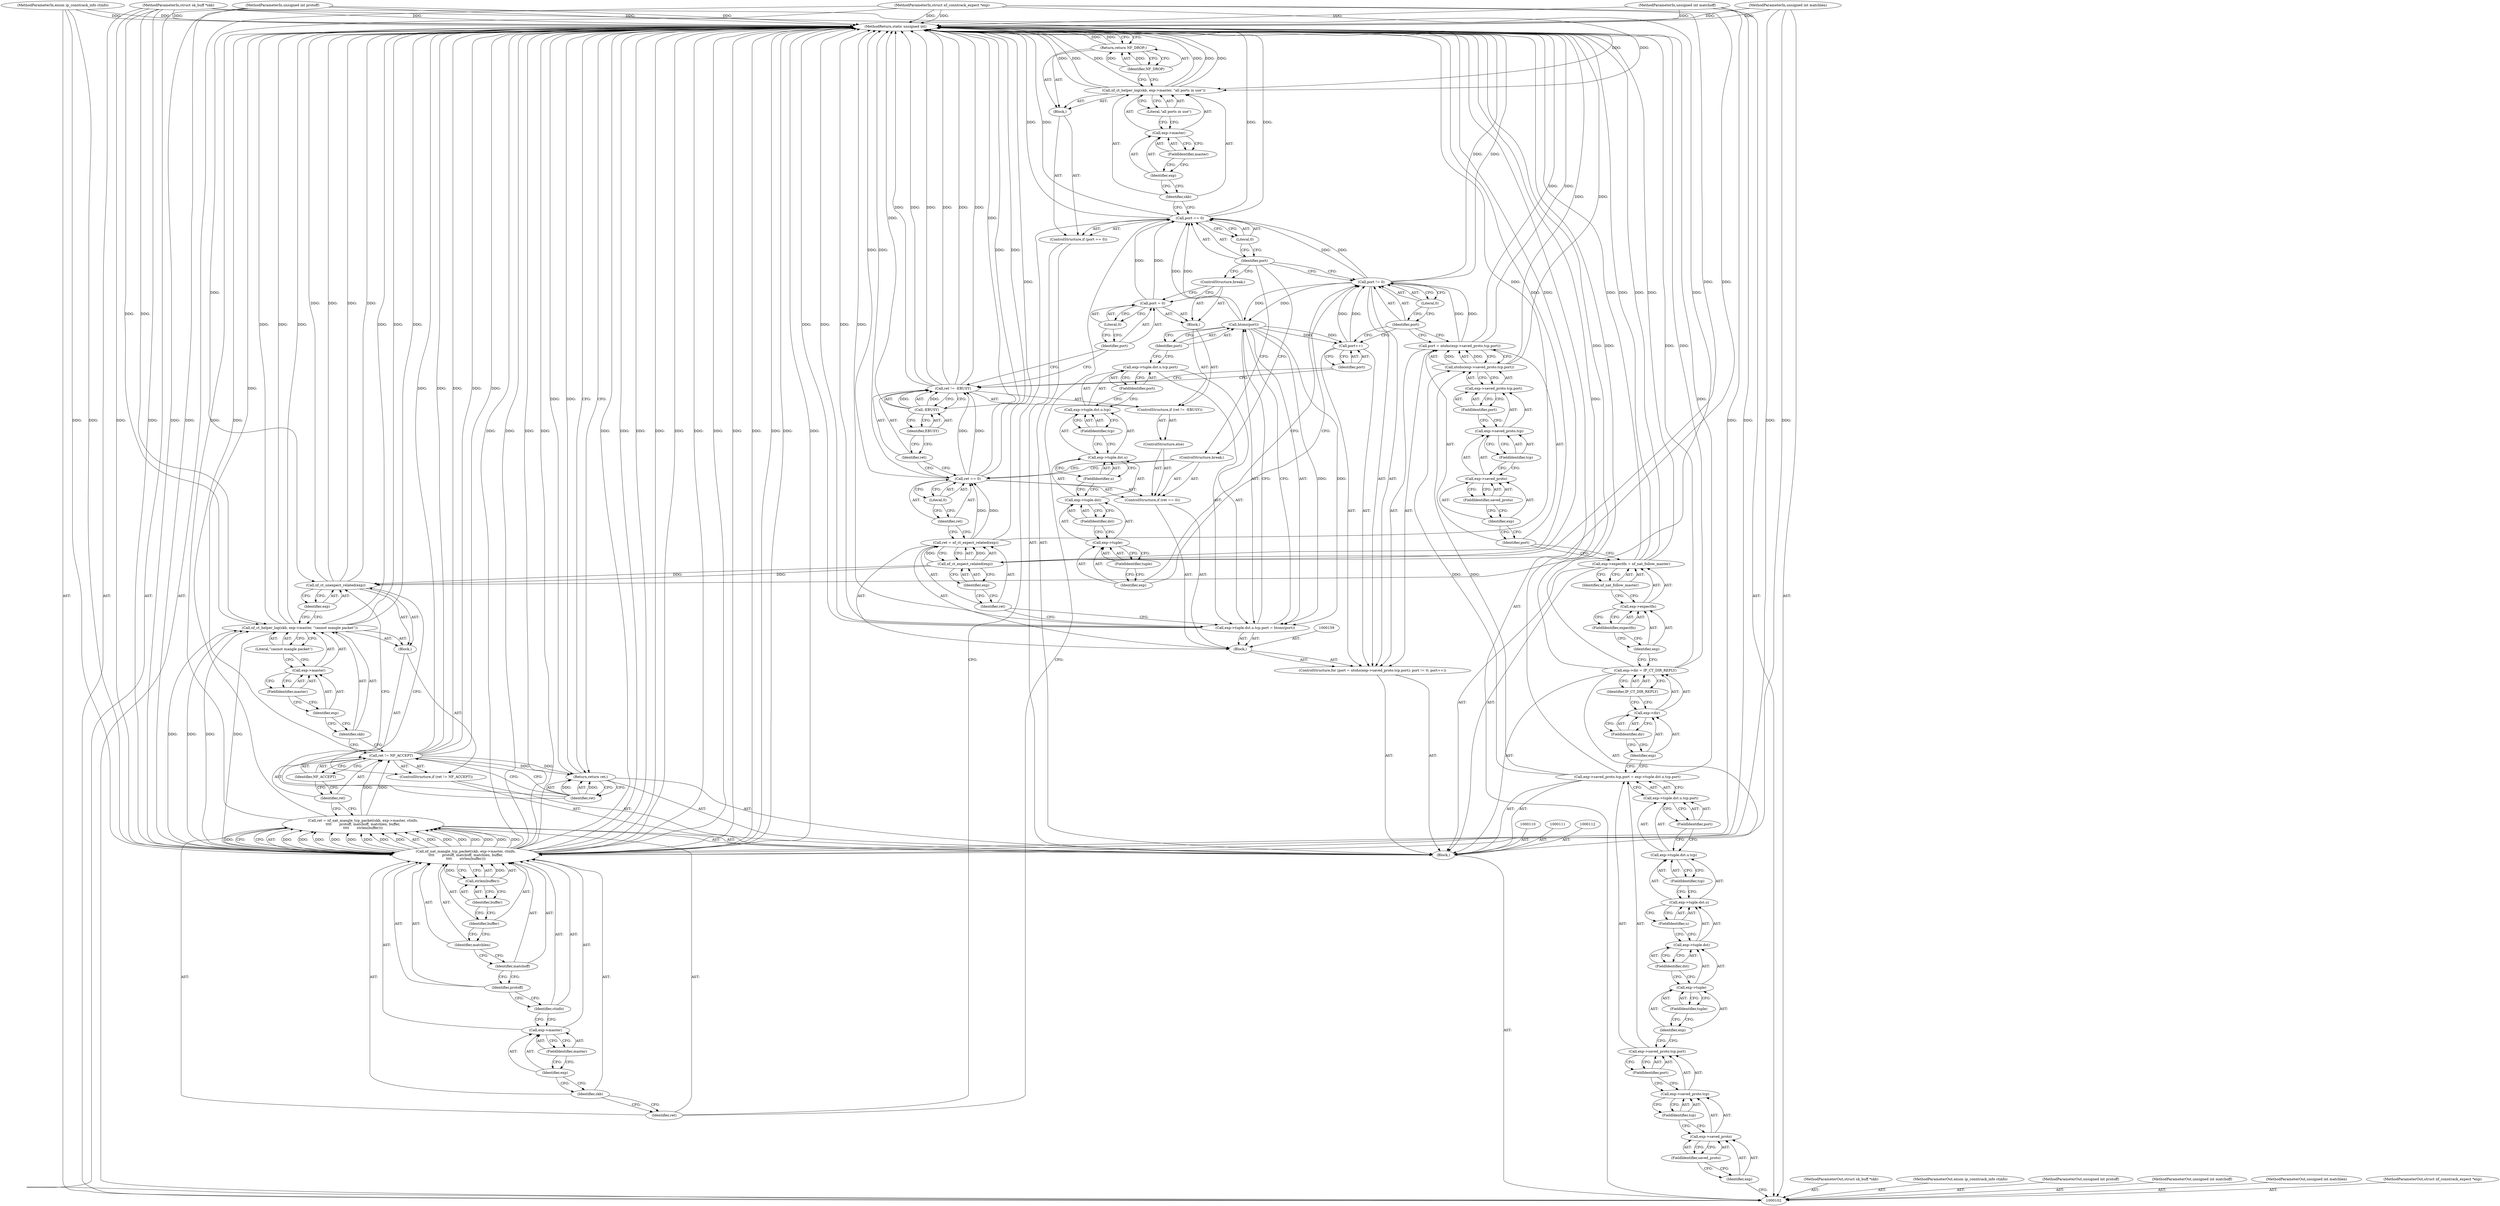 digraph "1_linux_2690d97ade05c5325cbf7c72b94b90d265659886" {
"1000236" [label="(MethodReturn,static unsigned int)"];
"1000103" [label="(MethodParameterIn,struct sk_buff *skb)"];
"1000319" [label="(MethodParameterOut,struct sk_buff *skb)"];
"1000119" [label="(FieldIdentifier,tcp)"];
"1000113" [label="(Call,exp->saved_proto.tcp.port = exp->tuple.dst.u.tcp.port)"];
"1000114" [label="(Call,exp->saved_proto.tcp.port)"];
"1000115" [label="(Call,exp->saved_proto.tcp)"];
"1000116" [label="(Call,exp->saved_proto)"];
"1000117" [label="(Identifier,exp)"];
"1000120" [label="(FieldIdentifier,port)"];
"1000121" [label="(Call,exp->tuple.dst.u.tcp.port)"];
"1000122" [label="(Call,exp->tuple.dst.u.tcp)"];
"1000123" [label="(Call,exp->tuple.dst.u)"];
"1000124" [label="(Call,exp->tuple.dst)"];
"1000125" [label="(Call,exp->tuple)"];
"1000126" [label="(Identifier,exp)"];
"1000127" [label="(FieldIdentifier,tuple)"];
"1000128" [label="(FieldIdentifier,dst)"];
"1000129" [label="(FieldIdentifier,u)"];
"1000130" [label="(FieldIdentifier,tcp)"];
"1000131" [label="(FieldIdentifier,port)"];
"1000118" [label="(FieldIdentifier,saved_proto)"];
"1000136" [label="(Identifier,IP_CT_DIR_REPLY)"];
"1000132" [label="(Call,exp->dir = IP_CT_DIR_REPLY)"];
"1000133" [label="(Call,exp->dir)"];
"1000134" [label="(Identifier,exp)"];
"1000135" [label="(FieldIdentifier,dir)"];
"1000141" [label="(Identifier,nf_nat_follow_master)"];
"1000137" [label="(Call,exp->expectfn = nf_nat_follow_master)"];
"1000138" [label="(Call,exp->expectfn)"];
"1000139" [label="(Identifier,exp)"];
"1000140" [label="(FieldIdentifier,expectfn)"];
"1000142" [label="(ControlStructure,for (port = ntohs(exp->saved_proto.tcp.port); port != 0; port++))"];
"1000145" [label="(Call,ntohs(exp->saved_proto.tcp.port))"];
"1000146" [label="(Call,exp->saved_proto.tcp.port)"];
"1000147" [label="(Call,exp->saved_proto.tcp)"];
"1000148" [label="(Call,exp->saved_proto)"];
"1000149" [label="(Identifier,exp)"];
"1000150" [label="(FieldIdentifier,saved_proto)"];
"1000151" [label="(FieldIdentifier,tcp)"];
"1000152" [label="(FieldIdentifier,port)"];
"1000153" [label="(Call,port != 0)"];
"1000154" [label="(Identifier,port)"];
"1000155" [label="(Literal,0)"];
"1000156" [label="(Call,port++)"];
"1000157" [label="(Identifier,port)"];
"1000143" [label="(Call,port = ntohs(exp->saved_proto.tcp.port))"];
"1000144" [label="(Identifier,port)"];
"1000158" [label="(Block,)"];
"1000104" [label="(MethodParameterIn,enum ip_conntrack_info ctinfo)"];
"1000320" [label="(MethodParameterOut,enum ip_conntrack_info ctinfo)"];
"1000168" [label="(FieldIdentifier,dst)"];
"1000169" [label="(FieldIdentifier,u)"];
"1000170" [label="(FieldIdentifier,tcp)"];
"1000160" [label="(Call,exp->tuple.dst.u.tcp.port = htons(port))"];
"1000161" [label="(Call,exp->tuple.dst.u.tcp.port)"];
"1000162" [label="(Call,exp->tuple.dst.u.tcp)"];
"1000163" [label="(Call,exp->tuple.dst.u)"];
"1000164" [label="(Call,exp->tuple.dst)"];
"1000165" [label="(Call,exp->tuple)"];
"1000166" [label="(Identifier,exp)"];
"1000171" [label="(FieldIdentifier,port)"];
"1000172" [label="(Call,htons(port))"];
"1000173" [label="(Identifier,port)"];
"1000167" [label="(FieldIdentifier,tuple)"];
"1000174" [label="(Call,ret = nf_ct_expect_related(exp))"];
"1000175" [label="(Identifier,ret)"];
"1000177" [label="(Identifier,exp)"];
"1000176" [label="(Call,nf_ct_expect_related(exp))"];
"1000181" [label="(Literal,0)"];
"1000178" [label="(ControlStructure,if (ret == 0))"];
"1000179" [label="(Call,ret == 0)"];
"1000180" [label="(Identifier,ret)"];
"1000182" [label="(ControlStructure,break;)"];
"1000185" [label="(Call,ret != -EBUSY)"];
"1000186" [label="(Identifier,ret)"];
"1000187" [label="(Call,-EBUSY)"];
"1000188" [label="(Identifier,EBUSY)"];
"1000183" [label="(ControlStructure,else)"];
"1000189" [label="(Block,)"];
"1000184" [label="(ControlStructure,if (ret != -EBUSY))"];
"1000192" [label="(Literal,0)"];
"1000190" [label="(Call,port = 0)"];
"1000191" [label="(Identifier,port)"];
"1000193" [label="(ControlStructure,break;)"];
"1000105" [label="(MethodParameterIn,unsigned int protoff)"];
"1000321" [label="(MethodParameterOut,unsigned int protoff)"];
"1000197" [label="(Literal,0)"];
"1000198" [label="(Block,)"];
"1000194" [label="(ControlStructure,if (port == 0))"];
"1000195" [label="(Call,port == 0)"];
"1000196" [label="(Identifier,port)"];
"1000200" [label="(Identifier,skb)"];
"1000199" [label="(Call,nf_ct_helper_log(skb, exp->master, \"all ports in use\"))"];
"1000201" [label="(Call,exp->master)"];
"1000202" [label="(Identifier,exp)"];
"1000203" [label="(FieldIdentifier,master)"];
"1000204" [label="(Literal,\"all ports in use\")"];
"1000206" [label="(Identifier,NF_DROP)"];
"1000205" [label="(Return,return NF_DROP;)"];
"1000207" [label="(Call,ret = nf_nat_mangle_tcp_packet(skb, exp->master, ctinfo,\n\t\t\t\t       protoff, matchoff, matchlen, buffer,\n\t\t\t\t       strlen(buffer)))"];
"1000208" [label="(Identifier,ret)"];
"1000210" [label="(Identifier,skb)"];
"1000211" [label="(Call,exp->master)"];
"1000212" [label="(Identifier,exp)"];
"1000213" [label="(FieldIdentifier,master)"];
"1000214" [label="(Identifier,ctinfo)"];
"1000209" [label="(Call,nf_nat_mangle_tcp_packet(skb, exp->master, ctinfo,\n\t\t\t\t       protoff, matchoff, matchlen, buffer,\n\t\t\t\t       strlen(buffer)))"];
"1000215" [label="(Identifier,protoff)"];
"1000216" [label="(Identifier,matchoff)"];
"1000217" [label="(Identifier,matchlen)"];
"1000218" [label="(Identifier,buffer)"];
"1000219" [label="(Call,strlen(buffer))"];
"1000220" [label="(Identifier,buffer)"];
"1000224" [label="(Identifier,NF_ACCEPT)"];
"1000221" [label="(ControlStructure,if (ret != NF_ACCEPT))"];
"1000225" [label="(Block,)"];
"1000222" [label="(Call,ret != NF_ACCEPT)"];
"1000223" [label="(Identifier,ret)"];
"1000106" [label="(MethodParameterIn,unsigned int matchoff)"];
"1000322" [label="(MethodParameterOut,unsigned int matchoff)"];
"1000227" [label="(Identifier,skb)"];
"1000226" [label="(Call,nf_ct_helper_log(skb, exp->master, \"cannot mangle packet\"))"];
"1000228" [label="(Call,exp->master)"];
"1000229" [label="(Identifier,exp)"];
"1000230" [label="(FieldIdentifier,master)"];
"1000231" [label="(Literal,\"cannot mangle packet\")"];
"1000233" [label="(Identifier,exp)"];
"1000232" [label="(Call,nf_ct_unexpect_related(exp))"];
"1000234" [label="(Return,return ret;)"];
"1000235" [label="(Identifier,ret)"];
"1000107" [label="(MethodParameterIn,unsigned int matchlen)"];
"1000323" [label="(MethodParameterOut,unsigned int matchlen)"];
"1000108" [label="(MethodParameterIn,struct nf_conntrack_expect *exp)"];
"1000324" [label="(MethodParameterOut,struct nf_conntrack_expect *exp)"];
"1000109" [label="(Block,)"];
"1000236" -> "1000102"  [label="AST: "];
"1000236" -> "1000205"  [label="CFG: "];
"1000236" -> "1000234"  [label="CFG: "];
"1000234" -> "1000236"  [label="DDG: "];
"1000187" -> "1000236"  [label="DDG: "];
"1000185" -> "1000236"  [label="DDG: "];
"1000185" -> "1000236"  [label="DDG: "];
"1000185" -> "1000236"  [label="DDG: "];
"1000195" -> "1000236"  [label="DDG: "];
"1000195" -> "1000236"  [label="DDG: "];
"1000103" -> "1000236"  [label="DDG: "];
"1000132" -> "1000236"  [label="DDG: "];
"1000132" -> "1000236"  [label="DDG: "];
"1000160" -> "1000236"  [label="DDG: "];
"1000160" -> "1000236"  [label="DDG: "];
"1000222" -> "1000236"  [label="DDG: "];
"1000222" -> "1000236"  [label="DDG: "];
"1000222" -> "1000236"  [label="DDG: "];
"1000199" -> "1000236"  [label="DDG: "];
"1000199" -> "1000236"  [label="DDG: "];
"1000199" -> "1000236"  [label="DDG: "];
"1000226" -> "1000236"  [label="DDG: "];
"1000226" -> "1000236"  [label="DDG: "];
"1000226" -> "1000236"  [label="DDG: "];
"1000108" -> "1000236"  [label="DDG: "];
"1000207" -> "1000236"  [label="DDG: "];
"1000209" -> "1000236"  [label="DDG: "];
"1000209" -> "1000236"  [label="DDG: "];
"1000209" -> "1000236"  [label="DDG: "];
"1000209" -> "1000236"  [label="DDG: "];
"1000209" -> "1000236"  [label="DDG: "];
"1000209" -> "1000236"  [label="DDG: "];
"1000209" -> "1000236"  [label="DDG: "];
"1000209" -> "1000236"  [label="DDG: "];
"1000107" -> "1000236"  [label="DDG: "];
"1000232" -> "1000236"  [label="DDG: "];
"1000232" -> "1000236"  [label="DDG: "];
"1000179" -> "1000236"  [label="DDG: "];
"1000179" -> "1000236"  [label="DDG: "];
"1000104" -> "1000236"  [label="DDG: "];
"1000105" -> "1000236"  [label="DDG: "];
"1000137" -> "1000236"  [label="DDG: "];
"1000137" -> "1000236"  [label="DDG: "];
"1000113" -> "1000236"  [label="DDG: "];
"1000174" -> "1000236"  [label="DDG: "];
"1000153" -> "1000236"  [label="DDG: "];
"1000143" -> "1000236"  [label="DDG: "];
"1000176" -> "1000236"  [label="DDG: "];
"1000145" -> "1000236"  [label="DDG: "];
"1000106" -> "1000236"  [label="DDG: "];
"1000205" -> "1000236"  [label="DDG: "];
"1000103" -> "1000102"  [label="AST: "];
"1000103" -> "1000236"  [label="DDG: "];
"1000103" -> "1000199"  [label="DDG: "];
"1000103" -> "1000209"  [label="DDG: "];
"1000103" -> "1000226"  [label="DDG: "];
"1000319" -> "1000102"  [label="AST: "];
"1000119" -> "1000115"  [label="AST: "];
"1000119" -> "1000116"  [label="CFG: "];
"1000115" -> "1000119"  [label="CFG: "];
"1000113" -> "1000109"  [label="AST: "];
"1000113" -> "1000121"  [label="CFG: "];
"1000114" -> "1000113"  [label="AST: "];
"1000121" -> "1000113"  [label="AST: "];
"1000134" -> "1000113"  [label="CFG: "];
"1000113" -> "1000236"  [label="DDG: "];
"1000113" -> "1000145"  [label="DDG: "];
"1000114" -> "1000113"  [label="AST: "];
"1000114" -> "1000120"  [label="CFG: "];
"1000115" -> "1000114"  [label="AST: "];
"1000120" -> "1000114"  [label="AST: "];
"1000126" -> "1000114"  [label="CFG: "];
"1000115" -> "1000114"  [label="AST: "];
"1000115" -> "1000119"  [label="CFG: "];
"1000116" -> "1000115"  [label="AST: "];
"1000119" -> "1000115"  [label="AST: "];
"1000120" -> "1000115"  [label="CFG: "];
"1000116" -> "1000115"  [label="AST: "];
"1000116" -> "1000118"  [label="CFG: "];
"1000117" -> "1000116"  [label="AST: "];
"1000118" -> "1000116"  [label="AST: "];
"1000119" -> "1000116"  [label="CFG: "];
"1000117" -> "1000116"  [label="AST: "];
"1000117" -> "1000102"  [label="CFG: "];
"1000118" -> "1000117"  [label="CFG: "];
"1000120" -> "1000114"  [label="AST: "];
"1000120" -> "1000115"  [label="CFG: "];
"1000114" -> "1000120"  [label="CFG: "];
"1000121" -> "1000113"  [label="AST: "];
"1000121" -> "1000131"  [label="CFG: "];
"1000122" -> "1000121"  [label="AST: "];
"1000131" -> "1000121"  [label="AST: "];
"1000113" -> "1000121"  [label="CFG: "];
"1000122" -> "1000121"  [label="AST: "];
"1000122" -> "1000130"  [label="CFG: "];
"1000123" -> "1000122"  [label="AST: "];
"1000130" -> "1000122"  [label="AST: "];
"1000131" -> "1000122"  [label="CFG: "];
"1000123" -> "1000122"  [label="AST: "];
"1000123" -> "1000129"  [label="CFG: "];
"1000124" -> "1000123"  [label="AST: "];
"1000129" -> "1000123"  [label="AST: "];
"1000130" -> "1000123"  [label="CFG: "];
"1000124" -> "1000123"  [label="AST: "];
"1000124" -> "1000128"  [label="CFG: "];
"1000125" -> "1000124"  [label="AST: "];
"1000128" -> "1000124"  [label="AST: "];
"1000129" -> "1000124"  [label="CFG: "];
"1000125" -> "1000124"  [label="AST: "];
"1000125" -> "1000127"  [label="CFG: "];
"1000126" -> "1000125"  [label="AST: "];
"1000127" -> "1000125"  [label="AST: "];
"1000128" -> "1000125"  [label="CFG: "];
"1000126" -> "1000125"  [label="AST: "];
"1000126" -> "1000114"  [label="CFG: "];
"1000127" -> "1000126"  [label="CFG: "];
"1000127" -> "1000125"  [label="AST: "];
"1000127" -> "1000126"  [label="CFG: "];
"1000125" -> "1000127"  [label="CFG: "];
"1000128" -> "1000124"  [label="AST: "];
"1000128" -> "1000125"  [label="CFG: "];
"1000124" -> "1000128"  [label="CFG: "];
"1000129" -> "1000123"  [label="AST: "];
"1000129" -> "1000124"  [label="CFG: "];
"1000123" -> "1000129"  [label="CFG: "];
"1000130" -> "1000122"  [label="AST: "];
"1000130" -> "1000123"  [label="CFG: "];
"1000122" -> "1000130"  [label="CFG: "];
"1000131" -> "1000121"  [label="AST: "];
"1000131" -> "1000122"  [label="CFG: "];
"1000121" -> "1000131"  [label="CFG: "];
"1000118" -> "1000116"  [label="AST: "];
"1000118" -> "1000117"  [label="CFG: "];
"1000116" -> "1000118"  [label="CFG: "];
"1000136" -> "1000132"  [label="AST: "];
"1000136" -> "1000133"  [label="CFG: "];
"1000132" -> "1000136"  [label="CFG: "];
"1000132" -> "1000109"  [label="AST: "];
"1000132" -> "1000136"  [label="CFG: "];
"1000133" -> "1000132"  [label="AST: "];
"1000136" -> "1000132"  [label="AST: "];
"1000139" -> "1000132"  [label="CFG: "];
"1000132" -> "1000236"  [label="DDG: "];
"1000132" -> "1000236"  [label="DDG: "];
"1000133" -> "1000132"  [label="AST: "];
"1000133" -> "1000135"  [label="CFG: "];
"1000134" -> "1000133"  [label="AST: "];
"1000135" -> "1000133"  [label="AST: "];
"1000136" -> "1000133"  [label="CFG: "];
"1000134" -> "1000133"  [label="AST: "];
"1000134" -> "1000113"  [label="CFG: "];
"1000135" -> "1000134"  [label="CFG: "];
"1000135" -> "1000133"  [label="AST: "];
"1000135" -> "1000134"  [label="CFG: "];
"1000133" -> "1000135"  [label="CFG: "];
"1000141" -> "1000137"  [label="AST: "];
"1000141" -> "1000138"  [label="CFG: "];
"1000137" -> "1000141"  [label="CFG: "];
"1000137" -> "1000109"  [label="AST: "];
"1000137" -> "1000141"  [label="CFG: "];
"1000138" -> "1000137"  [label="AST: "];
"1000141" -> "1000137"  [label="AST: "];
"1000144" -> "1000137"  [label="CFG: "];
"1000137" -> "1000236"  [label="DDG: "];
"1000137" -> "1000236"  [label="DDG: "];
"1000138" -> "1000137"  [label="AST: "];
"1000138" -> "1000140"  [label="CFG: "];
"1000139" -> "1000138"  [label="AST: "];
"1000140" -> "1000138"  [label="AST: "];
"1000141" -> "1000138"  [label="CFG: "];
"1000139" -> "1000138"  [label="AST: "];
"1000139" -> "1000132"  [label="CFG: "];
"1000140" -> "1000139"  [label="CFG: "];
"1000140" -> "1000138"  [label="AST: "];
"1000140" -> "1000139"  [label="CFG: "];
"1000138" -> "1000140"  [label="CFG: "];
"1000142" -> "1000109"  [label="AST: "];
"1000143" -> "1000142"  [label="AST: "];
"1000153" -> "1000142"  [label="AST: "];
"1000156" -> "1000142"  [label="AST: "];
"1000158" -> "1000142"  [label="AST: "];
"1000145" -> "1000143"  [label="AST: "];
"1000145" -> "1000146"  [label="CFG: "];
"1000146" -> "1000145"  [label="AST: "];
"1000143" -> "1000145"  [label="CFG: "];
"1000145" -> "1000236"  [label="DDG: "];
"1000145" -> "1000143"  [label="DDG: "];
"1000113" -> "1000145"  [label="DDG: "];
"1000146" -> "1000145"  [label="AST: "];
"1000146" -> "1000152"  [label="CFG: "];
"1000147" -> "1000146"  [label="AST: "];
"1000152" -> "1000146"  [label="AST: "];
"1000145" -> "1000146"  [label="CFG: "];
"1000147" -> "1000146"  [label="AST: "];
"1000147" -> "1000151"  [label="CFG: "];
"1000148" -> "1000147"  [label="AST: "];
"1000151" -> "1000147"  [label="AST: "];
"1000152" -> "1000147"  [label="CFG: "];
"1000148" -> "1000147"  [label="AST: "];
"1000148" -> "1000150"  [label="CFG: "];
"1000149" -> "1000148"  [label="AST: "];
"1000150" -> "1000148"  [label="AST: "];
"1000151" -> "1000148"  [label="CFG: "];
"1000149" -> "1000148"  [label="AST: "];
"1000149" -> "1000144"  [label="CFG: "];
"1000150" -> "1000149"  [label="CFG: "];
"1000150" -> "1000148"  [label="AST: "];
"1000150" -> "1000149"  [label="CFG: "];
"1000148" -> "1000150"  [label="CFG: "];
"1000151" -> "1000147"  [label="AST: "];
"1000151" -> "1000148"  [label="CFG: "];
"1000147" -> "1000151"  [label="CFG: "];
"1000152" -> "1000146"  [label="AST: "];
"1000152" -> "1000147"  [label="CFG: "];
"1000146" -> "1000152"  [label="CFG: "];
"1000153" -> "1000142"  [label="AST: "];
"1000153" -> "1000155"  [label="CFG: "];
"1000154" -> "1000153"  [label="AST: "];
"1000155" -> "1000153"  [label="AST: "];
"1000166" -> "1000153"  [label="CFG: "];
"1000196" -> "1000153"  [label="CFG: "];
"1000153" -> "1000236"  [label="DDG: "];
"1000156" -> "1000153"  [label="DDG: "];
"1000143" -> "1000153"  [label="DDG: "];
"1000153" -> "1000172"  [label="DDG: "];
"1000153" -> "1000195"  [label="DDG: "];
"1000154" -> "1000153"  [label="AST: "];
"1000154" -> "1000143"  [label="CFG: "];
"1000154" -> "1000156"  [label="CFG: "];
"1000155" -> "1000154"  [label="CFG: "];
"1000155" -> "1000153"  [label="AST: "];
"1000155" -> "1000154"  [label="CFG: "];
"1000153" -> "1000155"  [label="CFG: "];
"1000156" -> "1000142"  [label="AST: "];
"1000156" -> "1000157"  [label="CFG: "];
"1000157" -> "1000156"  [label="AST: "];
"1000154" -> "1000156"  [label="CFG: "];
"1000156" -> "1000153"  [label="DDG: "];
"1000172" -> "1000156"  [label="DDG: "];
"1000157" -> "1000156"  [label="AST: "];
"1000157" -> "1000185"  [label="CFG: "];
"1000156" -> "1000157"  [label="CFG: "];
"1000143" -> "1000142"  [label="AST: "];
"1000143" -> "1000145"  [label="CFG: "];
"1000144" -> "1000143"  [label="AST: "];
"1000145" -> "1000143"  [label="AST: "];
"1000154" -> "1000143"  [label="CFG: "];
"1000143" -> "1000236"  [label="DDG: "];
"1000145" -> "1000143"  [label="DDG: "];
"1000143" -> "1000153"  [label="DDG: "];
"1000144" -> "1000143"  [label="AST: "];
"1000144" -> "1000137"  [label="CFG: "];
"1000149" -> "1000144"  [label="CFG: "];
"1000158" -> "1000142"  [label="AST: "];
"1000159" -> "1000158"  [label="AST: "];
"1000160" -> "1000158"  [label="AST: "];
"1000174" -> "1000158"  [label="AST: "];
"1000178" -> "1000158"  [label="AST: "];
"1000104" -> "1000102"  [label="AST: "];
"1000104" -> "1000236"  [label="DDG: "];
"1000104" -> "1000209"  [label="DDG: "];
"1000320" -> "1000102"  [label="AST: "];
"1000168" -> "1000164"  [label="AST: "];
"1000168" -> "1000165"  [label="CFG: "];
"1000164" -> "1000168"  [label="CFG: "];
"1000169" -> "1000163"  [label="AST: "];
"1000169" -> "1000164"  [label="CFG: "];
"1000163" -> "1000169"  [label="CFG: "];
"1000170" -> "1000162"  [label="AST: "];
"1000170" -> "1000163"  [label="CFG: "];
"1000162" -> "1000170"  [label="CFG: "];
"1000160" -> "1000158"  [label="AST: "];
"1000160" -> "1000172"  [label="CFG: "];
"1000161" -> "1000160"  [label="AST: "];
"1000172" -> "1000160"  [label="AST: "];
"1000175" -> "1000160"  [label="CFG: "];
"1000160" -> "1000236"  [label="DDG: "];
"1000160" -> "1000236"  [label="DDG: "];
"1000172" -> "1000160"  [label="DDG: "];
"1000161" -> "1000160"  [label="AST: "];
"1000161" -> "1000171"  [label="CFG: "];
"1000162" -> "1000161"  [label="AST: "];
"1000171" -> "1000161"  [label="AST: "];
"1000173" -> "1000161"  [label="CFG: "];
"1000162" -> "1000161"  [label="AST: "];
"1000162" -> "1000170"  [label="CFG: "];
"1000163" -> "1000162"  [label="AST: "];
"1000170" -> "1000162"  [label="AST: "];
"1000171" -> "1000162"  [label="CFG: "];
"1000163" -> "1000162"  [label="AST: "];
"1000163" -> "1000169"  [label="CFG: "];
"1000164" -> "1000163"  [label="AST: "];
"1000169" -> "1000163"  [label="AST: "];
"1000170" -> "1000163"  [label="CFG: "];
"1000164" -> "1000163"  [label="AST: "];
"1000164" -> "1000168"  [label="CFG: "];
"1000165" -> "1000164"  [label="AST: "];
"1000168" -> "1000164"  [label="AST: "];
"1000169" -> "1000164"  [label="CFG: "];
"1000165" -> "1000164"  [label="AST: "];
"1000165" -> "1000167"  [label="CFG: "];
"1000166" -> "1000165"  [label="AST: "];
"1000167" -> "1000165"  [label="AST: "];
"1000168" -> "1000165"  [label="CFG: "];
"1000166" -> "1000165"  [label="AST: "];
"1000166" -> "1000153"  [label="CFG: "];
"1000167" -> "1000166"  [label="CFG: "];
"1000171" -> "1000161"  [label="AST: "];
"1000171" -> "1000162"  [label="CFG: "];
"1000161" -> "1000171"  [label="CFG: "];
"1000172" -> "1000160"  [label="AST: "];
"1000172" -> "1000173"  [label="CFG: "];
"1000173" -> "1000172"  [label="AST: "];
"1000160" -> "1000172"  [label="CFG: "];
"1000172" -> "1000156"  [label="DDG: "];
"1000172" -> "1000160"  [label="DDG: "];
"1000153" -> "1000172"  [label="DDG: "];
"1000172" -> "1000195"  [label="DDG: "];
"1000173" -> "1000172"  [label="AST: "];
"1000173" -> "1000161"  [label="CFG: "];
"1000172" -> "1000173"  [label="CFG: "];
"1000167" -> "1000165"  [label="AST: "];
"1000167" -> "1000166"  [label="CFG: "];
"1000165" -> "1000167"  [label="CFG: "];
"1000174" -> "1000158"  [label="AST: "];
"1000174" -> "1000176"  [label="CFG: "];
"1000175" -> "1000174"  [label="AST: "];
"1000176" -> "1000174"  [label="AST: "];
"1000180" -> "1000174"  [label="CFG: "];
"1000174" -> "1000236"  [label="DDG: "];
"1000176" -> "1000174"  [label="DDG: "];
"1000174" -> "1000179"  [label="DDG: "];
"1000175" -> "1000174"  [label="AST: "];
"1000175" -> "1000160"  [label="CFG: "];
"1000177" -> "1000175"  [label="CFG: "];
"1000177" -> "1000176"  [label="AST: "];
"1000177" -> "1000175"  [label="CFG: "];
"1000176" -> "1000177"  [label="CFG: "];
"1000176" -> "1000174"  [label="AST: "];
"1000176" -> "1000177"  [label="CFG: "];
"1000177" -> "1000176"  [label="AST: "];
"1000174" -> "1000176"  [label="CFG: "];
"1000176" -> "1000236"  [label="DDG: "];
"1000176" -> "1000174"  [label="DDG: "];
"1000108" -> "1000176"  [label="DDG: "];
"1000176" -> "1000232"  [label="DDG: "];
"1000181" -> "1000179"  [label="AST: "];
"1000181" -> "1000180"  [label="CFG: "];
"1000179" -> "1000181"  [label="CFG: "];
"1000178" -> "1000158"  [label="AST: "];
"1000179" -> "1000178"  [label="AST: "];
"1000182" -> "1000178"  [label="AST: "];
"1000183" -> "1000178"  [label="AST: "];
"1000179" -> "1000178"  [label="AST: "];
"1000179" -> "1000181"  [label="CFG: "];
"1000180" -> "1000179"  [label="AST: "];
"1000181" -> "1000179"  [label="AST: "];
"1000182" -> "1000179"  [label="CFG: "];
"1000186" -> "1000179"  [label="CFG: "];
"1000179" -> "1000236"  [label="DDG: "];
"1000179" -> "1000236"  [label="DDG: "];
"1000174" -> "1000179"  [label="DDG: "];
"1000179" -> "1000185"  [label="DDG: "];
"1000180" -> "1000179"  [label="AST: "];
"1000180" -> "1000174"  [label="CFG: "];
"1000181" -> "1000180"  [label="CFG: "];
"1000182" -> "1000178"  [label="AST: "];
"1000182" -> "1000179"  [label="CFG: "];
"1000196" -> "1000182"  [label="CFG: "];
"1000185" -> "1000184"  [label="AST: "];
"1000185" -> "1000187"  [label="CFG: "];
"1000186" -> "1000185"  [label="AST: "];
"1000187" -> "1000185"  [label="AST: "];
"1000191" -> "1000185"  [label="CFG: "];
"1000157" -> "1000185"  [label="CFG: "];
"1000185" -> "1000236"  [label="DDG: "];
"1000185" -> "1000236"  [label="DDG: "];
"1000185" -> "1000236"  [label="DDG: "];
"1000179" -> "1000185"  [label="DDG: "];
"1000187" -> "1000185"  [label="DDG: "];
"1000186" -> "1000185"  [label="AST: "];
"1000186" -> "1000179"  [label="CFG: "];
"1000188" -> "1000186"  [label="CFG: "];
"1000187" -> "1000185"  [label="AST: "];
"1000187" -> "1000188"  [label="CFG: "];
"1000188" -> "1000187"  [label="AST: "];
"1000185" -> "1000187"  [label="CFG: "];
"1000187" -> "1000236"  [label="DDG: "];
"1000187" -> "1000185"  [label="DDG: "];
"1000188" -> "1000187"  [label="AST: "];
"1000188" -> "1000186"  [label="CFG: "];
"1000187" -> "1000188"  [label="CFG: "];
"1000183" -> "1000178"  [label="AST: "];
"1000184" -> "1000183"  [label="AST: "];
"1000189" -> "1000184"  [label="AST: "];
"1000190" -> "1000189"  [label="AST: "];
"1000193" -> "1000189"  [label="AST: "];
"1000184" -> "1000183"  [label="AST: "];
"1000185" -> "1000184"  [label="AST: "];
"1000189" -> "1000184"  [label="AST: "];
"1000192" -> "1000190"  [label="AST: "];
"1000192" -> "1000191"  [label="CFG: "];
"1000190" -> "1000192"  [label="CFG: "];
"1000190" -> "1000189"  [label="AST: "];
"1000190" -> "1000192"  [label="CFG: "];
"1000191" -> "1000190"  [label="AST: "];
"1000192" -> "1000190"  [label="AST: "];
"1000193" -> "1000190"  [label="CFG: "];
"1000190" -> "1000195"  [label="DDG: "];
"1000191" -> "1000190"  [label="AST: "];
"1000191" -> "1000185"  [label="CFG: "];
"1000192" -> "1000191"  [label="CFG: "];
"1000193" -> "1000189"  [label="AST: "];
"1000193" -> "1000190"  [label="CFG: "];
"1000196" -> "1000193"  [label="CFG: "];
"1000105" -> "1000102"  [label="AST: "];
"1000105" -> "1000236"  [label="DDG: "];
"1000105" -> "1000209"  [label="DDG: "];
"1000321" -> "1000102"  [label="AST: "];
"1000197" -> "1000195"  [label="AST: "];
"1000197" -> "1000196"  [label="CFG: "];
"1000195" -> "1000197"  [label="CFG: "];
"1000198" -> "1000194"  [label="AST: "];
"1000199" -> "1000198"  [label="AST: "];
"1000205" -> "1000198"  [label="AST: "];
"1000194" -> "1000109"  [label="AST: "];
"1000195" -> "1000194"  [label="AST: "];
"1000198" -> "1000194"  [label="AST: "];
"1000195" -> "1000194"  [label="AST: "];
"1000195" -> "1000197"  [label="CFG: "];
"1000196" -> "1000195"  [label="AST: "];
"1000197" -> "1000195"  [label="AST: "];
"1000200" -> "1000195"  [label="CFG: "];
"1000208" -> "1000195"  [label="CFG: "];
"1000195" -> "1000236"  [label="DDG: "];
"1000195" -> "1000236"  [label="DDG: "];
"1000190" -> "1000195"  [label="DDG: "];
"1000153" -> "1000195"  [label="DDG: "];
"1000172" -> "1000195"  [label="DDG: "];
"1000196" -> "1000195"  [label="AST: "];
"1000196" -> "1000153"  [label="CFG: "];
"1000196" -> "1000182"  [label="CFG: "];
"1000196" -> "1000193"  [label="CFG: "];
"1000197" -> "1000196"  [label="CFG: "];
"1000200" -> "1000199"  [label="AST: "];
"1000200" -> "1000195"  [label="CFG: "];
"1000202" -> "1000200"  [label="CFG: "];
"1000199" -> "1000198"  [label="AST: "];
"1000199" -> "1000204"  [label="CFG: "];
"1000200" -> "1000199"  [label="AST: "];
"1000201" -> "1000199"  [label="AST: "];
"1000204" -> "1000199"  [label="AST: "];
"1000206" -> "1000199"  [label="CFG: "];
"1000199" -> "1000236"  [label="DDG: "];
"1000199" -> "1000236"  [label="DDG: "];
"1000199" -> "1000236"  [label="DDG: "];
"1000103" -> "1000199"  [label="DDG: "];
"1000201" -> "1000199"  [label="AST: "];
"1000201" -> "1000203"  [label="CFG: "];
"1000202" -> "1000201"  [label="AST: "];
"1000203" -> "1000201"  [label="AST: "];
"1000204" -> "1000201"  [label="CFG: "];
"1000202" -> "1000201"  [label="AST: "];
"1000202" -> "1000200"  [label="CFG: "];
"1000203" -> "1000202"  [label="CFG: "];
"1000203" -> "1000201"  [label="AST: "];
"1000203" -> "1000202"  [label="CFG: "];
"1000201" -> "1000203"  [label="CFG: "];
"1000204" -> "1000199"  [label="AST: "];
"1000204" -> "1000201"  [label="CFG: "];
"1000199" -> "1000204"  [label="CFG: "];
"1000206" -> "1000205"  [label="AST: "];
"1000206" -> "1000199"  [label="CFG: "];
"1000205" -> "1000206"  [label="CFG: "];
"1000206" -> "1000205"  [label="DDG: "];
"1000205" -> "1000198"  [label="AST: "];
"1000205" -> "1000206"  [label="CFG: "];
"1000206" -> "1000205"  [label="AST: "];
"1000236" -> "1000205"  [label="CFG: "];
"1000205" -> "1000236"  [label="DDG: "];
"1000206" -> "1000205"  [label="DDG: "];
"1000207" -> "1000109"  [label="AST: "];
"1000207" -> "1000209"  [label="CFG: "];
"1000208" -> "1000207"  [label="AST: "];
"1000209" -> "1000207"  [label="AST: "];
"1000223" -> "1000207"  [label="CFG: "];
"1000207" -> "1000236"  [label="DDG: "];
"1000209" -> "1000207"  [label="DDG: "];
"1000209" -> "1000207"  [label="DDG: "];
"1000209" -> "1000207"  [label="DDG: "];
"1000209" -> "1000207"  [label="DDG: "];
"1000209" -> "1000207"  [label="DDG: "];
"1000209" -> "1000207"  [label="DDG: "];
"1000209" -> "1000207"  [label="DDG: "];
"1000209" -> "1000207"  [label="DDG: "];
"1000207" -> "1000222"  [label="DDG: "];
"1000208" -> "1000207"  [label="AST: "];
"1000208" -> "1000195"  [label="CFG: "];
"1000210" -> "1000208"  [label="CFG: "];
"1000210" -> "1000209"  [label="AST: "];
"1000210" -> "1000208"  [label="CFG: "];
"1000212" -> "1000210"  [label="CFG: "];
"1000211" -> "1000209"  [label="AST: "];
"1000211" -> "1000213"  [label="CFG: "];
"1000212" -> "1000211"  [label="AST: "];
"1000213" -> "1000211"  [label="AST: "];
"1000214" -> "1000211"  [label="CFG: "];
"1000212" -> "1000211"  [label="AST: "];
"1000212" -> "1000210"  [label="CFG: "];
"1000213" -> "1000212"  [label="CFG: "];
"1000213" -> "1000211"  [label="AST: "];
"1000213" -> "1000212"  [label="CFG: "];
"1000211" -> "1000213"  [label="CFG: "];
"1000214" -> "1000209"  [label="AST: "];
"1000214" -> "1000211"  [label="CFG: "];
"1000215" -> "1000214"  [label="CFG: "];
"1000209" -> "1000207"  [label="AST: "];
"1000209" -> "1000219"  [label="CFG: "];
"1000210" -> "1000209"  [label="AST: "];
"1000211" -> "1000209"  [label="AST: "];
"1000214" -> "1000209"  [label="AST: "];
"1000215" -> "1000209"  [label="AST: "];
"1000216" -> "1000209"  [label="AST: "];
"1000217" -> "1000209"  [label="AST: "];
"1000218" -> "1000209"  [label="AST: "];
"1000219" -> "1000209"  [label="AST: "];
"1000207" -> "1000209"  [label="CFG: "];
"1000209" -> "1000236"  [label="DDG: "];
"1000209" -> "1000236"  [label="DDG: "];
"1000209" -> "1000236"  [label="DDG: "];
"1000209" -> "1000236"  [label="DDG: "];
"1000209" -> "1000236"  [label="DDG: "];
"1000209" -> "1000236"  [label="DDG: "];
"1000209" -> "1000236"  [label="DDG: "];
"1000209" -> "1000236"  [label="DDG: "];
"1000209" -> "1000207"  [label="DDG: "];
"1000209" -> "1000207"  [label="DDG: "];
"1000209" -> "1000207"  [label="DDG: "];
"1000209" -> "1000207"  [label="DDG: "];
"1000209" -> "1000207"  [label="DDG: "];
"1000209" -> "1000207"  [label="DDG: "];
"1000209" -> "1000207"  [label="DDG: "];
"1000209" -> "1000207"  [label="DDG: "];
"1000103" -> "1000209"  [label="DDG: "];
"1000104" -> "1000209"  [label="DDG: "];
"1000105" -> "1000209"  [label="DDG: "];
"1000106" -> "1000209"  [label="DDG: "];
"1000107" -> "1000209"  [label="DDG: "];
"1000219" -> "1000209"  [label="DDG: "];
"1000209" -> "1000226"  [label="DDG: "];
"1000209" -> "1000226"  [label="DDG: "];
"1000215" -> "1000209"  [label="AST: "];
"1000215" -> "1000214"  [label="CFG: "];
"1000216" -> "1000215"  [label="CFG: "];
"1000216" -> "1000209"  [label="AST: "];
"1000216" -> "1000215"  [label="CFG: "];
"1000217" -> "1000216"  [label="CFG: "];
"1000217" -> "1000209"  [label="AST: "];
"1000217" -> "1000216"  [label="CFG: "];
"1000218" -> "1000217"  [label="CFG: "];
"1000218" -> "1000209"  [label="AST: "];
"1000218" -> "1000217"  [label="CFG: "];
"1000220" -> "1000218"  [label="CFG: "];
"1000219" -> "1000209"  [label="AST: "];
"1000219" -> "1000220"  [label="CFG: "];
"1000220" -> "1000219"  [label="AST: "];
"1000209" -> "1000219"  [label="CFG: "];
"1000219" -> "1000209"  [label="DDG: "];
"1000220" -> "1000219"  [label="AST: "];
"1000220" -> "1000218"  [label="CFG: "];
"1000219" -> "1000220"  [label="CFG: "];
"1000224" -> "1000222"  [label="AST: "];
"1000224" -> "1000223"  [label="CFG: "];
"1000222" -> "1000224"  [label="CFG: "];
"1000221" -> "1000109"  [label="AST: "];
"1000222" -> "1000221"  [label="AST: "];
"1000225" -> "1000221"  [label="AST: "];
"1000225" -> "1000221"  [label="AST: "];
"1000226" -> "1000225"  [label="AST: "];
"1000232" -> "1000225"  [label="AST: "];
"1000222" -> "1000221"  [label="AST: "];
"1000222" -> "1000224"  [label="CFG: "];
"1000223" -> "1000222"  [label="AST: "];
"1000224" -> "1000222"  [label="AST: "];
"1000227" -> "1000222"  [label="CFG: "];
"1000235" -> "1000222"  [label="CFG: "];
"1000222" -> "1000236"  [label="DDG: "];
"1000222" -> "1000236"  [label="DDG: "];
"1000222" -> "1000236"  [label="DDG: "];
"1000207" -> "1000222"  [label="DDG: "];
"1000222" -> "1000234"  [label="DDG: "];
"1000223" -> "1000222"  [label="AST: "];
"1000223" -> "1000207"  [label="CFG: "];
"1000224" -> "1000223"  [label="CFG: "];
"1000106" -> "1000102"  [label="AST: "];
"1000106" -> "1000236"  [label="DDG: "];
"1000106" -> "1000209"  [label="DDG: "];
"1000322" -> "1000102"  [label="AST: "];
"1000227" -> "1000226"  [label="AST: "];
"1000227" -> "1000222"  [label="CFG: "];
"1000229" -> "1000227"  [label="CFG: "];
"1000226" -> "1000225"  [label="AST: "];
"1000226" -> "1000231"  [label="CFG: "];
"1000227" -> "1000226"  [label="AST: "];
"1000228" -> "1000226"  [label="AST: "];
"1000231" -> "1000226"  [label="AST: "];
"1000233" -> "1000226"  [label="CFG: "];
"1000226" -> "1000236"  [label="DDG: "];
"1000226" -> "1000236"  [label="DDG: "];
"1000226" -> "1000236"  [label="DDG: "];
"1000209" -> "1000226"  [label="DDG: "];
"1000209" -> "1000226"  [label="DDG: "];
"1000103" -> "1000226"  [label="DDG: "];
"1000228" -> "1000226"  [label="AST: "];
"1000228" -> "1000230"  [label="CFG: "];
"1000229" -> "1000228"  [label="AST: "];
"1000230" -> "1000228"  [label="AST: "];
"1000231" -> "1000228"  [label="CFG: "];
"1000229" -> "1000228"  [label="AST: "];
"1000229" -> "1000227"  [label="CFG: "];
"1000230" -> "1000229"  [label="CFG: "];
"1000230" -> "1000228"  [label="AST: "];
"1000230" -> "1000229"  [label="CFG: "];
"1000228" -> "1000230"  [label="CFG: "];
"1000231" -> "1000226"  [label="AST: "];
"1000231" -> "1000228"  [label="CFG: "];
"1000226" -> "1000231"  [label="CFG: "];
"1000233" -> "1000232"  [label="AST: "];
"1000233" -> "1000226"  [label="CFG: "];
"1000232" -> "1000233"  [label="CFG: "];
"1000232" -> "1000225"  [label="AST: "];
"1000232" -> "1000233"  [label="CFG: "];
"1000233" -> "1000232"  [label="AST: "];
"1000235" -> "1000232"  [label="CFG: "];
"1000232" -> "1000236"  [label="DDG: "];
"1000232" -> "1000236"  [label="DDG: "];
"1000176" -> "1000232"  [label="DDG: "];
"1000108" -> "1000232"  [label="DDG: "];
"1000234" -> "1000109"  [label="AST: "];
"1000234" -> "1000235"  [label="CFG: "];
"1000235" -> "1000234"  [label="AST: "];
"1000236" -> "1000234"  [label="CFG: "];
"1000234" -> "1000236"  [label="DDG: "];
"1000235" -> "1000234"  [label="DDG: "];
"1000222" -> "1000234"  [label="DDG: "];
"1000235" -> "1000234"  [label="AST: "];
"1000235" -> "1000232"  [label="CFG: "];
"1000235" -> "1000222"  [label="CFG: "];
"1000234" -> "1000235"  [label="CFG: "];
"1000235" -> "1000234"  [label="DDG: "];
"1000107" -> "1000102"  [label="AST: "];
"1000107" -> "1000236"  [label="DDG: "];
"1000107" -> "1000209"  [label="DDG: "];
"1000323" -> "1000102"  [label="AST: "];
"1000108" -> "1000102"  [label="AST: "];
"1000108" -> "1000236"  [label="DDG: "];
"1000108" -> "1000176"  [label="DDG: "];
"1000108" -> "1000232"  [label="DDG: "];
"1000324" -> "1000102"  [label="AST: "];
"1000109" -> "1000102"  [label="AST: "];
"1000110" -> "1000109"  [label="AST: "];
"1000111" -> "1000109"  [label="AST: "];
"1000112" -> "1000109"  [label="AST: "];
"1000113" -> "1000109"  [label="AST: "];
"1000132" -> "1000109"  [label="AST: "];
"1000137" -> "1000109"  [label="AST: "];
"1000142" -> "1000109"  [label="AST: "];
"1000194" -> "1000109"  [label="AST: "];
"1000207" -> "1000109"  [label="AST: "];
"1000221" -> "1000109"  [label="AST: "];
"1000234" -> "1000109"  [label="AST: "];
}
